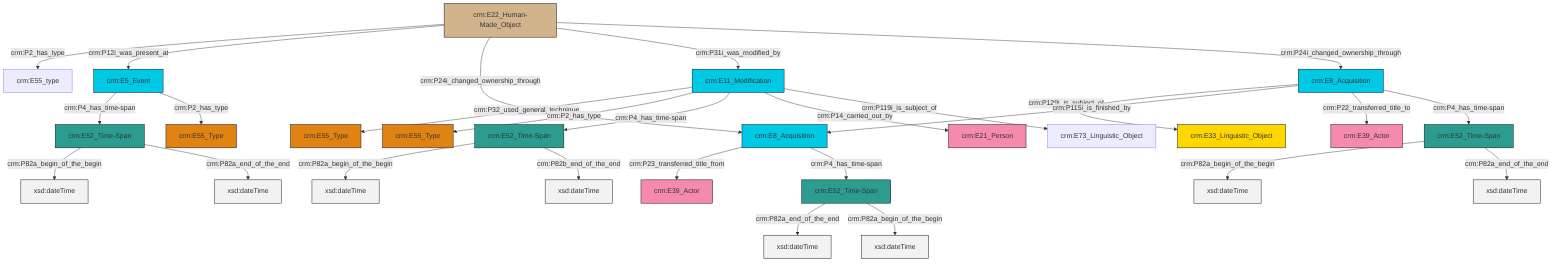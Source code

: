 graph TD
classDef Literal fill:#f2f2f2,stroke:#000000;
classDef CRM_Entity fill:#FFFFFF,stroke:#000000;
classDef Temporal_Entity fill:#00C9E6, stroke:#000000;
classDef Type fill:#E18312, stroke:#000000;
classDef Time-Span fill:#2C9C91, stroke:#000000;
classDef Appellation fill:#FFEB7F, stroke:#000000;
classDef Place fill:#008836, stroke:#000000;
classDef Persistent_Item fill:#B266B2, stroke:#000000;
classDef Conceptual_Object fill:#FFD700, stroke:#000000;
classDef Physical_Thing fill:#D2B48C, stroke:#000000;
classDef Actor fill:#f58aad, stroke:#000000;
classDef PC_Classes fill:#4ce600, stroke:#000000;
classDef Multi fill:#cccccc,stroke:#000000;

2["crm:E11_Modification"]:::Temporal_Entity -->|crm:P32_used_general_technique| 3["crm:E55_Type"]:::Type
2["crm:E11_Modification"]:::Temporal_Entity -->|crm:P2_has_type| 8["crm:E55_Type"]:::Type
0["crm:E22_Human-Made_Object"]:::Physical_Thing -->|crm:P2_has_type| 9["crm:E55_type"]:::Default
6["crm:E5_Event"]:::Temporal_Entity -->|crm:P4_has_time-span| 10["crm:E52_Time-Span"]:::Time-Span
11["crm:E52_Time-Span"]:::Time-Span -->|crm:P82a_begin_of_the_begin| 12[xsd:dateTime]:::Literal
17["crm:E8_Acquisition"]:::Temporal_Entity -->|crm:P129i_is_subject_of| 18["crm:E33_Linguistic_Object"]:::Conceptual_Object
10["crm:E52_Time-Span"]:::Time-Span -->|crm:P82a_begin_of_the_begin| 19[xsd:dateTime]:::Literal
17["crm:E8_Acquisition"]:::Temporal_Entity -->|crm:P115i_is_finished_by| 24["crm:E8_Acquisition"]:::Temporal_Entity
24["crm:E8_Acquisition"]:::Temporal_Entity -->|crm:P23_transferred_title_from| 25["crm:E39_Actor"]:::Actor
26["crm:E52_Time-Span"]:::Time-Span -->|crm:P82a_begin_of_the_begin| 27[xsd:dateTime]:::Literal
13["crm:E52_Time-Span"]:::Time-Span -->|crm:P82a_end_of_the_end| 28[xsd:dateTime]:::Literal
17["crm:E8_Acquisition"]:::Temporal_Entity -->|crm:P22_transferred_title_to| 4["crm:E39_Actor"]:::Actor
0["crm:E22_Human-Made_Object"]:::Physical_Thing -->|crm:P12i_was_present_at| 6["crm:E5_Event"]:::Temporal_Entity
2["crm:E11_Modification"]:::Temporal_Entity -->|crm:P4_has_time-span| 26["crm:E52_Time-Span"]:::Time-Span
0["crm:E22_Human-Made_Object"]:::Physical_Thing -->|crm:P24i_changed_ownership_through| 24["crm:E8_Acquisition"]:::Temporal_Entity
11["crm:E52_Time-Span"]:::Time-Span -->|crm:P82a_end_of_the_end| 30[xsd:dateTime]:::Literal
2["crm:E11_Modification"]:::Temporal_Entity -->|crm:P14_carried_out_by| 20["crm:E21_Person"]:::Actor
0["crm:E22_Human-Made_Object"]:::Physical_Thing -->|crm:P31i_was_modified_by| 2["crm:E11_Modification"]:::Temporal_Entity
17["crm:E8_Acquisition"]:::Temporal_Entity -->|crm:P4_has_time-span| 11["crm:E52_Time-Span"]:::Time-Span
10["crm:E52_Time-Span"]:::Time-Span -->|crm:P82a_end_of_the_end| 36[xsd:dateTime]:::Literal
24["crm:E8_Acquisition"]:::Temporal_Entity -->|crm:P4_has_time-span| 13["crm:E52_Time-Span"]:::Time-Span
2["crm:E11_Modification"]:::Temporal_Entity -->|crm:P119i_is_subject_of| 15["crm:E73_Linguistic_Object"]:::Default
6["crm:E5_Event"]:::Temporal_Entity -->|crm:P2_has_type| 22["crm:E55_Type"]:::Type
13["crm:E52_Time-Span"]:::Time-Span -->|crm:P82a_begin_of_the_begin| 37[xsd:dateTime]:::Literal
26["crm:E52_Time-Span"]:::Time-Span -->|crm:P82b_end_of_the_end| 38[xsd:dateTime]:::Literal
0["crm:E22_Human-Made_Object"]:::Physical_Thing -->|crm:P24i_changed_ownership_through| 17["crm:E8_Acquisition"]:::Temporal_Entity